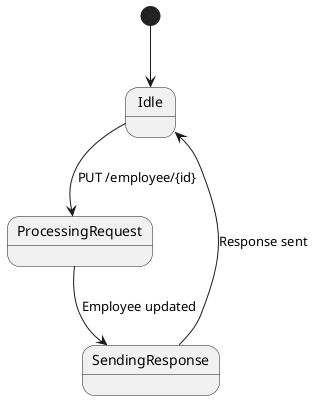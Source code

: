 @startuml
[*] --> Idle
Idle --> ProcessingRequest : PUT /employee/{id}
ProcessingRequest --> SendingResponse : Employee updated
SendingResponse --> Idle : Response sent
@enduml
